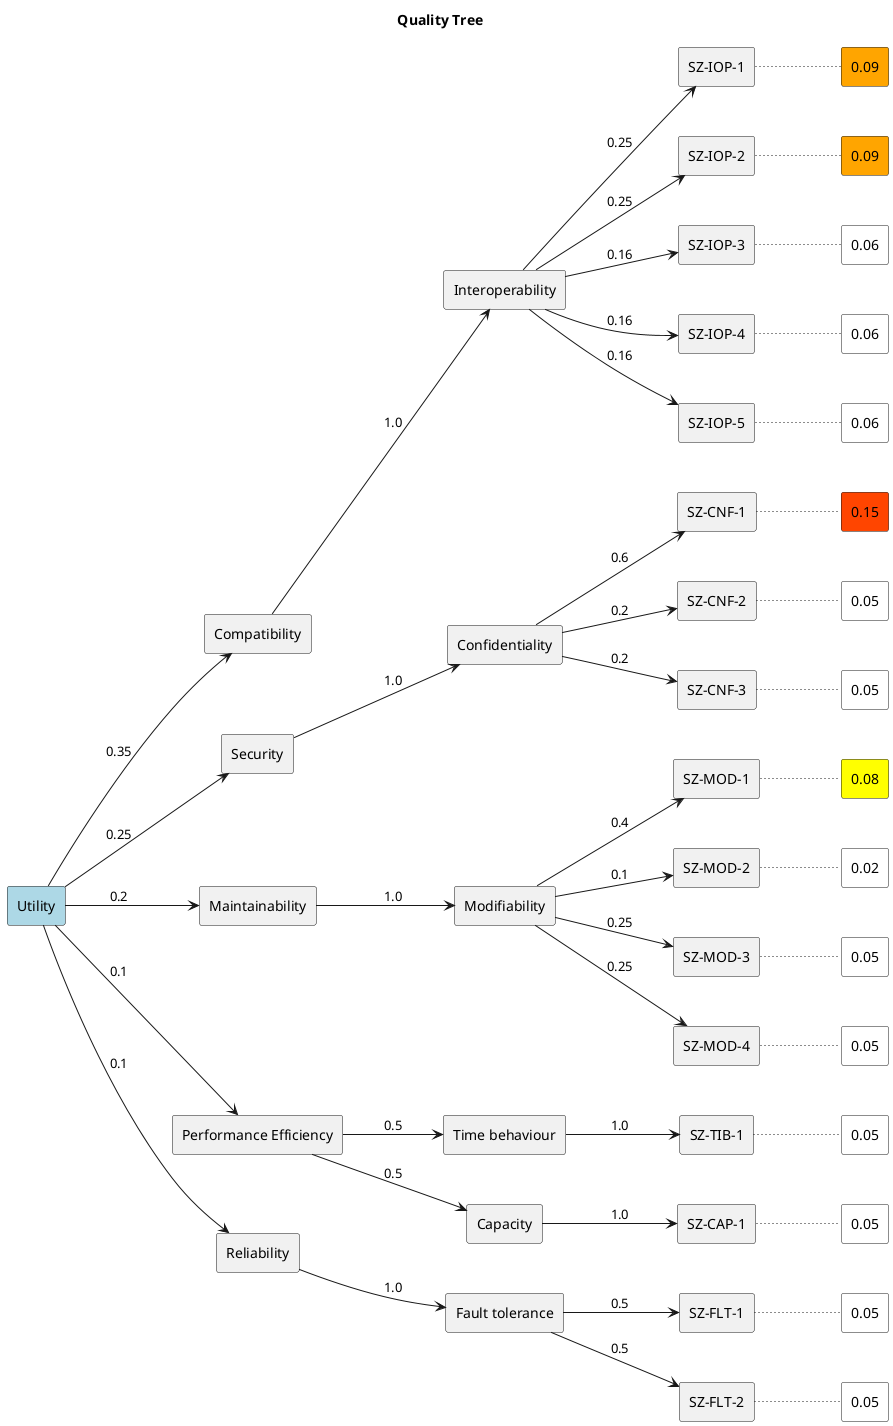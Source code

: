@startuml Quality Tree
title Quality Tree

left to right direction
skinparam linetype line
skinparam nodesep 50
skinparam ranksep 80

rectangle Utility #LightBlue

rectangle Compatibility
rectangle Interoperability
rectangle "SZ-IOP-1"
rectangle "0.09" as IOP_1_RESULT #Orange
rectangle "SZ-IOP-2"
rectangle "0.09" as IOP_2_RESULT #Orange
rectangle "SZ-IOP-3"
rectangle "0.06" as IOP_3_RESULT #FFFFFF
rectangle "SZ-IOP-4"
rectangle "0.06" as IOP_4_RESULT #FFFFFF
rectangle "SZ-IOP-5"
rectangle "0.06" as IOP_5_RESULT #FFFFFF

rectangle Security
rectangle Confidentiality
rectangle "SZ-CNF-1"
rectangle "0.15" as CNF_1_RESULT #OrangeRed
rectangle "SZ-CNF-2"
rectangle "0.05" as CNF_2_RESULT #FFFFFF
rectangle "SZ-CNF-3"
rectangle "0.05" as CNF_3_RESULT #FFFFFF


rectangle Maintainability
rectangle Modifiability
rectangle "SZ-MOD-1"
rectangle "0.08" as MOD_1_RESULT #Yellow
rectangle "SZ-MOD-2"
rectangle "0.02" as MOD_2_RESULT #FFFFFF
rectangle "SZ-MOD-3"
rectangle "SZ-MOD-3"
rectangle "0.05" as MOD_3_RESULT #FFFFFF
rectangle "SZ-MOD-4"
rectangle "0.05" as MOD_4_RESULT #FFFFFF

rectangle "Performance Efficiency"
rectangle "Time behaviour"
rectangle "SZ-TIB-1"
rectangle "0.05" as TIB_1_RESULT #FFFFFF
rectangle Capacity
rectangle "SZ-CAP-1"
rectangle "0.05" as CAP_1_RESULT #FFFFFF

rectangle Reliability
rectangle "Fault tolerance"
rectangle "SZ-FLT-1"
rectangle "0.05" as FLT_1_RESULT #FFFFFF
rectangle "SZ-FLT-2"
rectangle "0.05" as FLT_2_RESULT #FFFFFF

Utility --> Compatibility : 0.35
Utility --> Security : 0.25
Utility --> Maintainability : 0.2
Utility --> "Performance Efficiency" : 0.1
Utility --> Reliability : 0.1

Compatibility --> Interoperability : 1.0
Interoperability --> "SZ-IOP-1" : 0.25
"SZ-IOP-1" --[dotted] IOP_1_RESULT
Interoperability --> "SZ-IOP-2" : 0.25
"SZ-IOP-2" --[dotted] IOP_2_RESULT
Interoperability --> "SZ-IOP-3" : 0.16
"SZ-IOP-3" --[dotted] IOP_3_RESULT
Interoperability --> "SZ-IOP-4" : 0.16
"SZ-IOP-4" --[dotted] IOP_4_RESULT
Interoperability --> "SZ-IOP-5" : 0.16
"SZ-IOP-5" --[dotted] IOP_5_RESULT

Security --> Confidentiality : 1.0
Confidentiality --> "SZ-CNF-1" : 0.6
"SZ-CNF-1" --[dotted] CNF_1_RESULT
Confidentiality --> "SZ-CNF-2" : 0.2
"SZ-CNF-2" --[dotted] CNF_2_RESULT
Confidentiality --> "SZ-CNF-3" : 0.2
"SZ-CNF-3" --[dotted] CNF_3_RESULT


Maintainability --> Modifiability : 1.0
Modifiability --> "SZ-MOD-1" : 0.4
"SZ-MOD-1" --[dotted] MOD_1_RESULT
Modifiability --> "SZ-MOD-2" : 0.1
"SZ-MOD-2" --[dotted] MOD_2_RESULT
Modifiability --> "SZ-MOD-3" : 0.25
"SZ-MOD-3" --[dotted] MOD_3_RESULT
Modifiability --> "SZ-MOD-4" : 0.25
"SZ-MOD-4" --[dotted] MOD_4_RESULT

"Performance Efficiency" --> "Time behaviour" : 0.5
"Time behaviour" --> "SZ-TIB-1" : 1.0
"SZ-TIB-1" --[dotted] TIB_1_RESULT
"Performance Efficiency" --> Capacity : 0.5
Capacity --> "SZ-CAP-1" : 1.0
"SZ-CAP-1" --[dotted] CAP_1_RESULT

Reliability --> "Fault tolerance" : 1.0
"Fault tolerance" --> "SZ-FLT-1" : 0.5
"SZ-FLT-1" --[dotted] FLT_1_RESULT
"Fault tolerance" --> "SZ-FLT-2" : 0.5
"SZ-FLT-2" --[dotted] FLT_2_RESULT

@enduml
